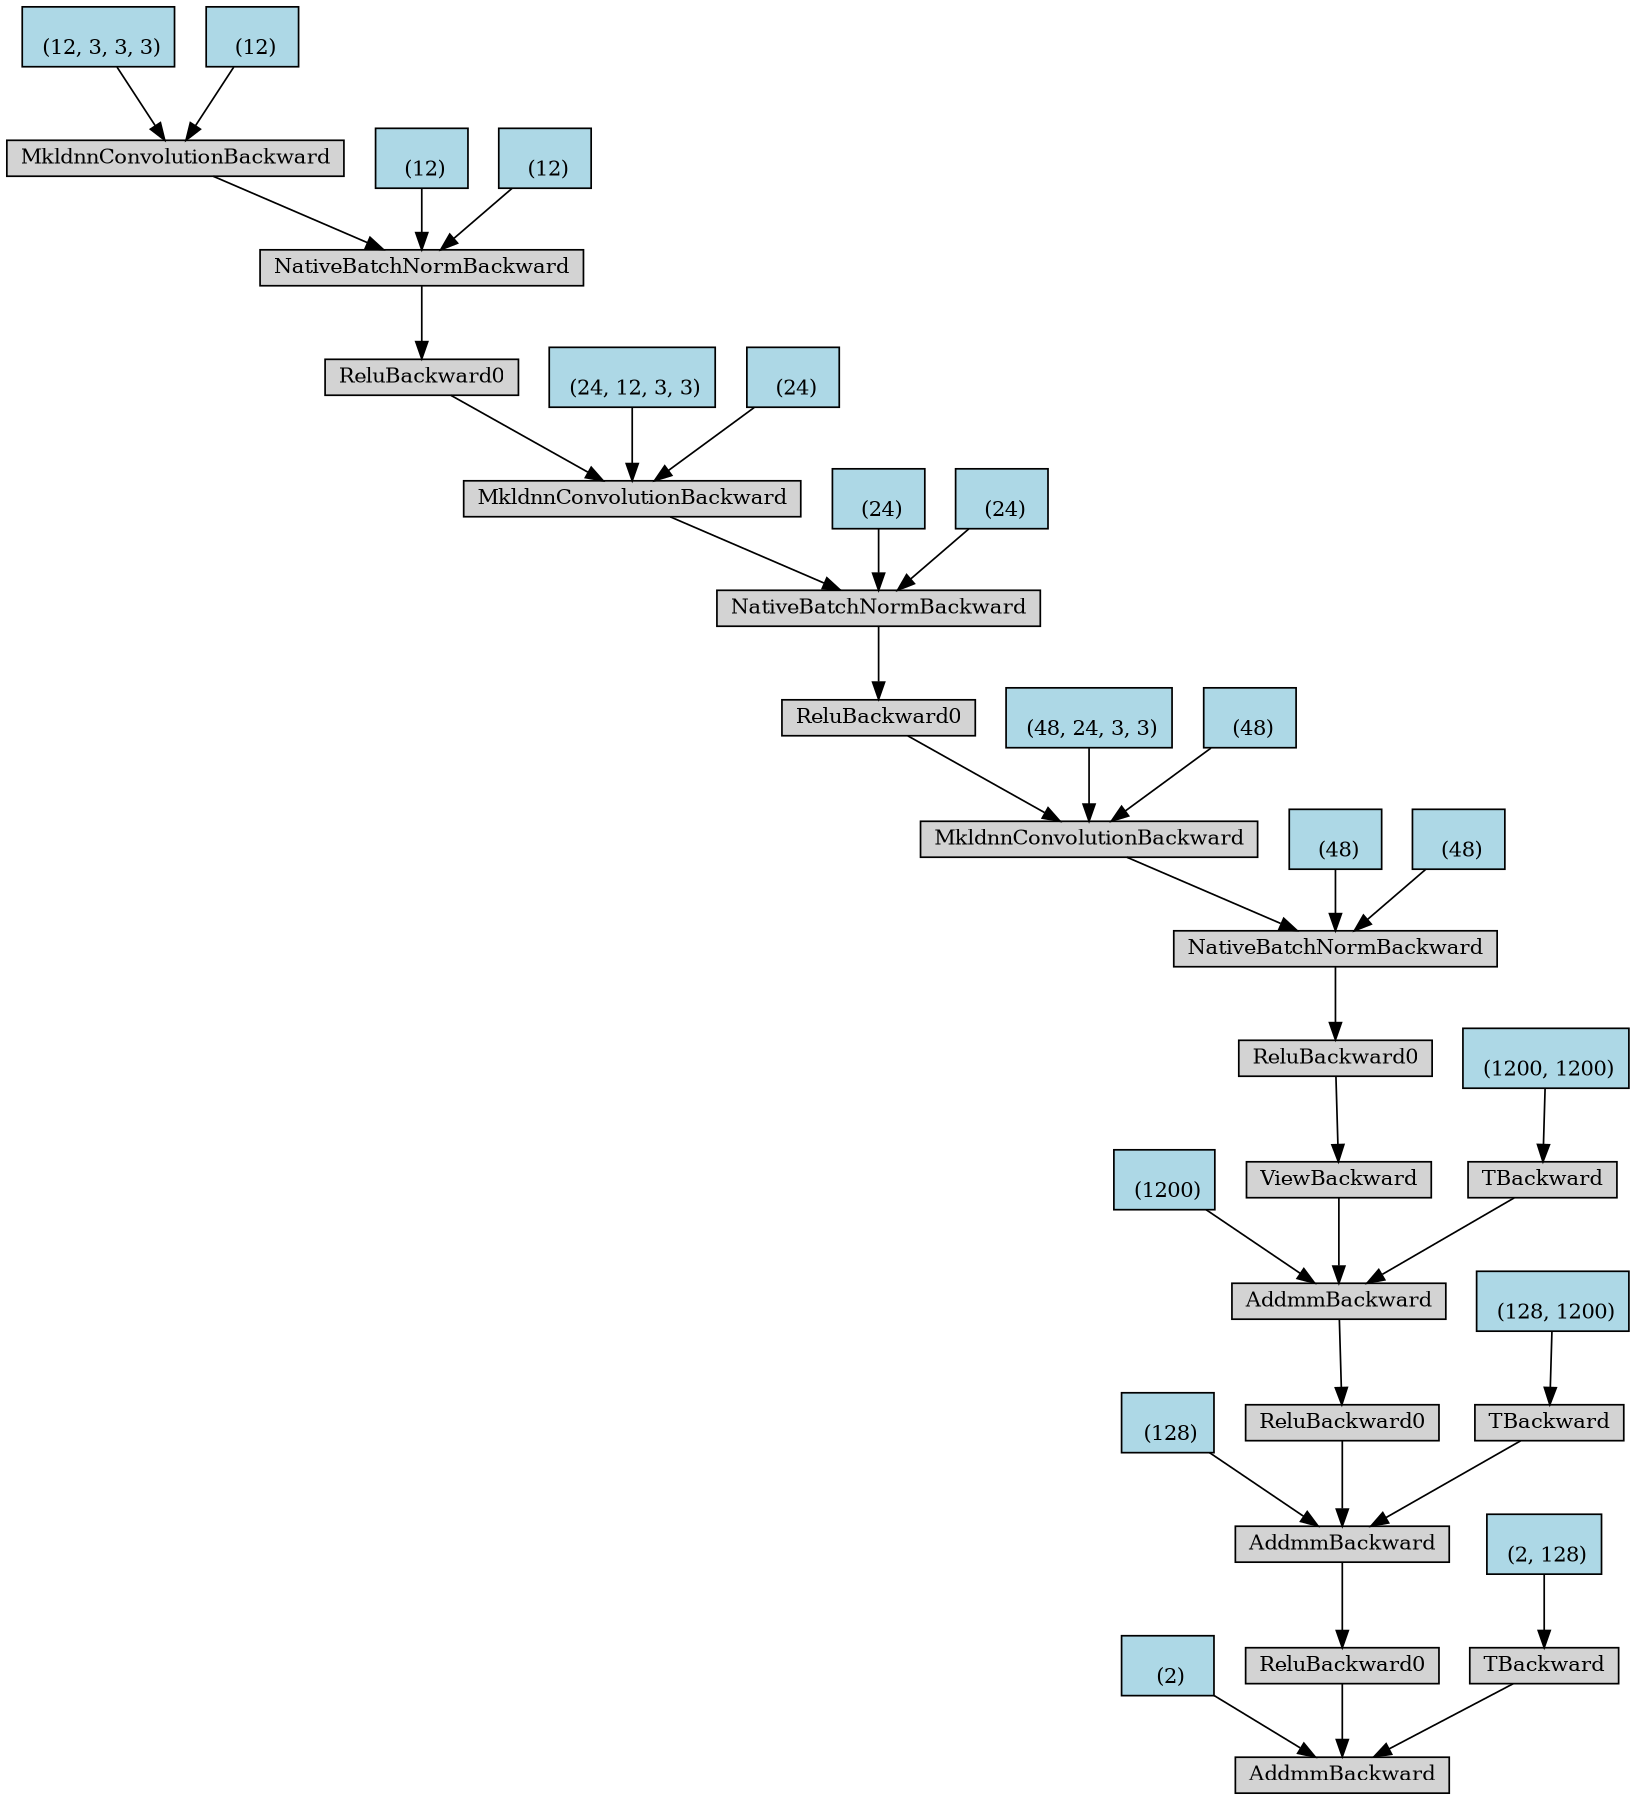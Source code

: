 digraph {
	graph [size="12,12"]
	node [align=left fontsize=12 height=0.2 ranksep=0.1 shape=box style=filled]
	4554336912 [label=AddmmBackward]
	4718964072 -> 4554336912
	4718964072 [label="
 (2)" fillcolor=lightblue]
	4718963960 -> 4554336912
	4718963960 [label=ReluBackward0]
	4993519800 -> 4718963960
	4993519800 [label=AddmmBackward]
	4993520024 -> 4993519800
	4993520024 [label="
 (128)" fillcolor=lightblue]
	4993520080 -> 4993519800
	4993520080 [label=ReluBackward0]
	4993520304 -> 4993520080
	4993520304 [label=AddmmBackward]
	4993520360 -> 4993520304
	4993520360 [label="
 (1200)" fillcolor=lightblue]
	4993520416 -> 4993520304
	4993520416 [label=ViewBackward]
	4993520584 -> 4993520416
	4993520584 [label=ReluBackward0]
	4993520696 -> 4993520584
	4993520696 [label=NativeBatchNormBackward]
	4993520808 -> 4993520696
	4993520808 [label=MkldnnConvolutionBackward]
	4993521032 -> 4993520808
	4993521032 [label=ReluBackward0]
	4993521256 -> 4993521032
	4993521256 [label=NativeBatchNormBackward]
	4993521368 -> 4993521256
	4993521368 [label=MkldnnConvolutionBackward]
	4993521592 -> 4993521368
	4993521592 [label=ReluBackward0]
	4993521816 -> 4993521592
	4993521816 [label=NativeBatchNormBackward]
	4993521928 -> 4993521816
	4993521928 [label=MkldnnConvolutionBackward]
	4993522152 -> 4993521928
	4993522152 [label="
 (12, 3, 3, 3)" fillcolor=lightblue]
	4993522208 -> 4993521928
	4993522208 [label="
 (12)" fillcolor=lightblue]
	4993521984 -> 4993521816
	4993521984 [label="
 (12)" fillcolor=lightblue]
	4993522040 -> 4993521816
	4993522040 [label="
 (12)" fillcolor=lightblue]
	4993521648 -> 4993521368
	4993521648 [label="
 (24, 12, 3, 3)" fillcolor=lightblue]
	4993521704 -> 4993521368
	4993521704 [label="
 (24)" fillcolor=lightblue]
	4993521424 -> 4993521256
	4993521424 [label="
 (24)" fillcolor=lightblue]
	4993521480 -> 4993521256
	4993521480 [label="
 (24)" fillcolor=lightblue]
	4993521088 -> 4993520808
	4993521088 [label="
 (48, 24, 3, 3)" fillcolor=lightblue]
	4993521144 -> 4993520808
	4993521144 [label="
 (48)" fillcolor=lightblue]
	4993520864 -> 4993520696
	4993520864 [label="
 (48)" fillcolor=lightblue]
	4993520920 -> 4993520696
	4993520920 [label="
 (48)" fillcolor=lightblue]
	4993520472 -> 4993520304
	4993520472 [label=TBackward]
	4993520640 -> 4993520472
	4993520640 [label="
 (1200, 1200)" fillcolor=lightblue]
	4993520136 -> 4993519800
	4993520136 [label=TBackward]
	4993520248 -> 4993520136
	4993520248 [label="
 (128, 1200)" fillcolor=lightblue]
	4718963624 -> 4554336912
	4718963624 [label=TBackward]
	4993519912 -> 4718963624
	4993519912 [label="
 (2, 128)" fillcolor=lightblue]
}
